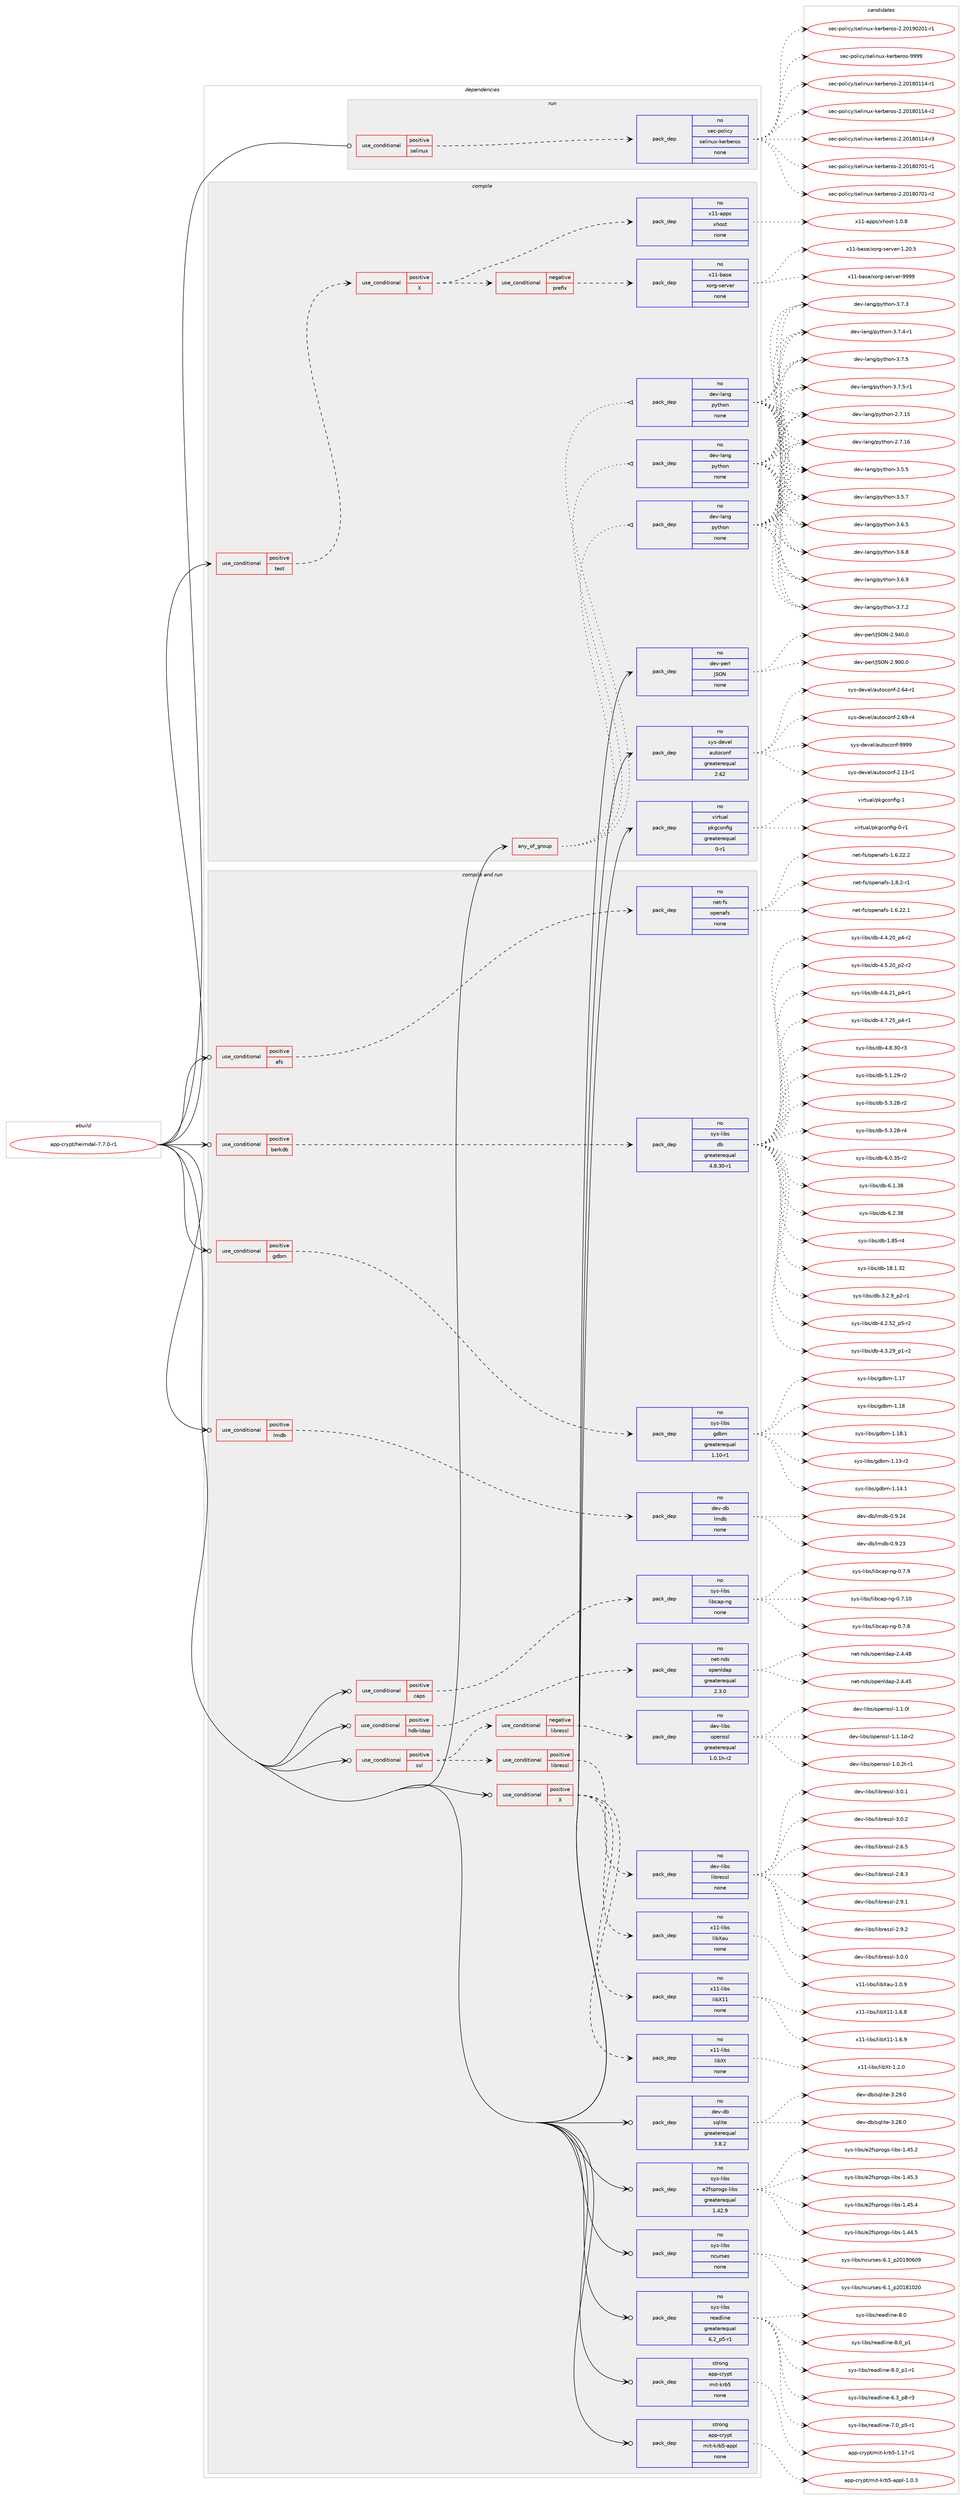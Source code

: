 digraph prolog {

# *************
# Graph options
# *************

newrank=true;
concentrate=true;
compound=true;
graph [rankdir=LR,fontname=Helvetica,fontsize=10,ranksep=1.5];#, ranksep=2.5, nodesep=0.2];
edge  [arrowhead=vee];
node  [fontname=Helvetica,fontsize=10];

# **********
# The ebuild
# **********

subgraph cluster_leftcol {
color=gray;
rank=same;
label=<<i>ebuild</i>>;
id [label="app-crypt/heimdal-7.7.0-r1", color=red, width=4, href="../app-crypt/heimdal-7.7.0-r1.svg"];
}

# ****************
# The dependencies
# ****************

subgraph cluster_midcol {
color=gray;
label=<<i>dependencies</i>>;
subgraph cluster_compile {
fillcolor="#eeeeee";
style=filled;
label=<<i>compile</i>>;
subgraph any8364 {
dependency477150 [label=<<TABLE BORDER="0" CELLBORDER="1" CELLSPACING="0" CELLPADDING="4"><TR><TD CELLPADDING="10">any_of_group</TD></TR></TABLE>>, shape=none, color=red];subgraph pack354661 {
dependency477151 [label=<<TABLE BORDER="0" CELLBORDER="1" CELLSPACING="0" CELLPADDING="4" WIDTH="220"><TR><TD ROWSPAN="6" CELLPADDING="30">pack_dep</TD></TR><TR><TD WIDTH="110">no</TD></TR><TR><TD>dev-lang</TD></TR><TR><TD>python</TD></TR><TR><TD>none</TD></TR><TR><TD></TD></TR></TABLE>>, shape=none, color=blue];
}
dependency477150:e -> dependency477151:w [weight=20,style="dotted",arrowhead="oinv"];
subgraph pack354662 {
dependency477152 [label=<<TABLE BORDER="0" CELLBORDER="1" CELLSPACING="0" CELLPADDING="4" WIDTH="220"><TR><TD ROWSPAN="6" CELLPADDING="30">pack_dep</TD></TR><TR><TD WIDTH="110">no</TD></TR><TR><TD>dev-lang</TD></TR><TR><TD>python</TD></TR><TR><TD>none</TD></TR><TR><TD></TD></TR></TABLE>>, shape=none, color=blue];
}
dependency477150:e -> dependency477152:w [weight=20,style="dotted",arrowhead="oinv"];
subgraph pack354663 {
dependency477153 [label=<<TABLE BORDER="0" CELLBORDER="1" CELLSPACING="0" CELLPADDING="4" WIDTH="220"><TR><TD ROWSPAN="6" CELLPADDING="30">pack_dep</TD></TR><TR><TD WIDTH="110">no</TD></TR><TR><TD>dev-lang</TD></TR><TR><TD>python</TD></TR><TR><TD>none</TD></TR><TR><TD></TD></TR></TABLE>>, shape=none, color=blue];
}
dependency477150:e -> dependency477153:w [weight=20,style="dotted",arrowhead="oinv"];
}
id:e -> dependency477150:w [weight=20,style="solid",arrowhead="vee"];
subgraph cond113824 {
dependency477154 [label=<<TABLE BORDER="0" CELLBORDER="1" CELLSPACING="0" CELLPADDING="4"><TR><TD ROWSPAN="3" CELLPADDING="10">use_conditional</TD></TR><TR><TD>positive</TD></TR><TR><TD>test</TD></TR></TABLE>>, shape=none, color=red];
subgraph cond113825 {
dependency477155 [label=<<TABLE BORDER="0" CELLBORDER="1" CELLSPACING="0" CELLPADDING="4"><TR><TD ROWSPAN="3" CELLPADDING="10">use_conditional</TD></TR><TR><TD>positive</TD></TR><TR><TD>X</TD></TR></TABLE>>, shape=none, color=red];
subgraph cond113826 {
dependency477156 [label=<<TABLE BORDER="0" CELLBORDER="1" CELLSPACING="0" CELLPADDING="4"><TR><TD ROWSPAN="3" CELLPADDING="10">use_conditional</TD></TR><TR><TD>negative</TD></TR><TR><TD>prefix</TD></TR></TABLE>>, shape=none, color=red];
subgraph pack354664 {
dependency477157 [label=<<TABLE BORDER="0" CELLBORDER="1" CELLSPACING="0" CELLPADDING="4" WIDTH="220"><TR><TD ROWSPAN="6" CELLPADDING="30">pack_dep</TD></TR><TR><TD WIDTH="110">no</TD></TR><TR><TD>x11-base</TD></TR><TR><TD>xorg-server</TD></TR><TR><TD>none</TD></TR><TR><TD></TD></TR></TABLE>>, shape=none, color=blue];
}
dependency477156:e -> dependency477157:w [weight=20,style="dashed",arrowhead="vee"];
}
dependency477155:e -> dependency477156:w [weight=20,style="dashed",arrowhead="vee"];
subgraph pack354665 {
dependency477158 [label=<<TABLE BORDER="0" CELLBORDER="1" CELLSPACING="0" CELLPADDING="4" WIDTH="220"><TR><TD ROWSPAN="6" CELLPADDING="30">pack_dep</TD></TR><TR><TD WIDTH="110">no</TD></TR><TR><TD>x11-apps</TD></TR><TR><TD>xhost</TD></TR><TR><TD>none</TD></TR><TR><TD></TD></TR></TABLE>>, shape=none, color=blue];
}
dependency477155:e -> dependency477158:w [weight=20,style="dashed",arrowhead="vee"];
}
dependency477154:e -> dependency477155:w [weight=20,style="dashed",arrowhead="vee"];
}
id:e -> dependency477154:w [weight=20,style="solid",arrowhead="vee"];
subgraph pack354666 {
dependency477159 [label=<<TABLE BORDER="0" CELLBORDER="1" CELLSPACING="0" CELLPADDING="4" WIDTH="220"><TR><TD ROWSPAN="6" CELLPADDING="30">pack_dep</TD></TR><TR><TD WIDTH="110">no</TD></TR><TR><TD>dev-perl</TD></TR><TR><TD>JSON</TD></TR><TR><TD>none</TD></TR><TR><TD></TD></TR></TABLE>>, shape=none, color=blue];
}
id:e -> dependency477159:w [weight=20,style="solid",arrowhead="vee"];
subgraph pack354667 {
dependency477160 [label=<<TABLE BORDER="0" CELLBORDER="1" CELLSPACING="0" CELLPADDING="4" WIDTH="220"><TR><TD ROWSPAN="6" CELLPADDING="30">pack_dep</TD></TR><TR><TD WIDTH="110">no</TD></TR><TR><TD>sys-devel</TD></TR><TR><TD>autoconf</TD></TR><TR><TD>greaterequal</TD></TR><TR><TD>2.62</TD></TR></TABLE>>, shape=none, color=blue];
}
id:e -> dependency477160:w [weight=20,style="solid",arrowhead="vee"];
subgraph pack354668 {
dependency477161 [label=<<TABLE BORDER="0" CELLBORDER="1" CELLSPACING="0" CELLPADDING="4" WIDTH="220"><TR><TD ROWSPAN="6" CELLPADDING="30">pack_dep</TD></TR><TR><TD WIDTH="110">no</TD></TR><TR><TD>virtual</TD></TR><TR><TD>pkgconfig</TD></TR><TR><TD>greaterequal</TD></TR><TR><TD>0-r1</TD></TR></TABLE>>, shape=none, color=blue];
}
id:e -> dependency477161:w [weight=20,style="solid",arrowhead="vee"];
}
subgraph cluster_compileandrun {
fillcolor="#eeeeee";
style=filled;
label=<<i>compile and run</i>>;
subgraph cond113827 {
dependency477162 [label=<<TABLE BORDER="0" CELLBORDER="1" CELLSPACING="0" CELLPADDING="4"><TR><TD ROWSPAN="3" CELLPADDING="10">use_conditional</TD></TR><TR><TD>positive</TD></TR><TR><TD>X</TD></TR></TABLE>>, shape=none, color=red];
subgraph pack354669 {
dependency477163 [label=<<TABLE BORDER="0" CELLBORDER="1" CELLSPACING="0" CELLPADDING="4" WIDTH="220"><TR><TD ROWSPAN="6" CELLPADDING="30">pack_dep</TD></TR><TR><TD WIDTH="110">no</TD></TR><TR><TD>x11-libs</TD></TR><TR><TD>libX11</TD></TR><TR><TD>none</TD></TR><TR><TD></TD></TR></TABLE>>, shape=none, color=blue];
}
dependency477162:e -> dependency477163:w [weight=20,style="dashed",arrowhead="vee"];
subgraph pack354670 {
dependency477164 [label=<<TABLE BORDER="0" CELLBORDER="1" CELLSPACING="0" CELLPADDING="4" WIDTH="220"><TR><TD ROWSPAN="6" CELLPADDING="30">pack_dep</TD></TR><TR><TD WIDTH="110">no</TD></TR><TR><TD>x11-libs</TD></TR><TR><TD>libXau</TD></TR><TR><TD>none</TD></TR><TR><TD></TD></TR></TABLE>>, shape=none, color=blue];
}
dependency477162:e -> dependency477164:w [weight=20,style="dashed",arrowhead="vee"];
subgraph pack354671 {
dependency477165 [label=<<TABLE BORDER="0" CELLBORDER="1" CELLSPACING="0" CELLPADDING="4" WIDTH="220"><TR><TD ROWSPAN="6" CELLPADDING="30">pack_dep</TD></TR><TR><TD WIDTH="110">no</TD></TR><TR><TD>x11-libs</TD></TR><TR><TD>libXt</TD></TR><TR><TD>none</TD></TR><TR><TD></TD></TR></TABLE>>, shape=none, color=blue];
}
dependency477162:e -> dependency477165:w [weight=20,style="dashed",arrowhead="vee"];
}
id:e -> dependency477162:w [weight=20,style="solid",arrowhead="odotvee"];
subgraph cond113828 {
dependency477166 [label=<<TABLE BORDER="0" CELLBORDER="1" CELLSPACING="0" CELLPADDING="4"><TR><TD ROWSPAN="3" CELLPADDING="10">use_conditional</TD></TR><TR><TD>positive</TD></TR><TR><TD>afs</TD></TR></TABLE>>, shape=none, color=red];
subgraph pack354672 {
dependency477167 [label=<<TABLE BORDER="0" CELLBORDER="1" CELLSPACING="0" CELLPADDING="4" WIDTH="220"><TR><TD ROWSPAN="6" CELLPADDING="30">pack_dep</TD></TR><TR><TD WIDTH="110">no</TD></TR><TR><TD>net-fs</TD></TR><TR><TD>openafs</TD></TR><TR><TD>none</TD></TR><TR><TD></TD></TR></TABLE>>, shape=none, color=blue];
}
dependency477166:e -> dependency477167:w [weight=20,style="dashed",arrowhead="vee"];
}
id:e -> dependency477166:w [weight=20,style="solid",arrowhead="odotvee"];
subgraph cond113829 {
dependency477168 [label=<<TABLE BORDER="0" CELLBORDER="1" CELLSPACING="0" CELLPADDING="4"><TR><TD ROWSPAN="3" CELLPADDING="10">use_conditional</TD></TR><TR><TD>positive</TD></TR><TR><TD>berkdb</TD></TR></TABLE>>, shape=none, color=red];
subgraph pack354673 {
dependency477169 [label=<<TABLE BORDER="0" CELLBORDER="1" CELLSPACING="0" CELLPADDING="4" WIDTH="220"><TR><TD ROWSPAN="6" CELLPADDING="30">pack_dep</TD></TR><TR><TD WIDTH="110">no</TD></TR><TR><TD>sys-libs</TD></TR><TR><TD>db</TD></TR><TR><TD>greaterequal</TD></TR><TR><TD>4.8.30-r1</TD></TR></TABLE>>, shape=none, color=blue];
}
dependency477168:e -> dependency477169:w [weight=20,style="dashed",arrowhead="vee"];
}
id:e -> dependency477168:w [weight=20,style="solid",arrowhead="odotvee"];
subgraph cond113830 {
dependency477170 [label=<<TABLE BORDER="0" CELLBORDER="1" CELLSPACING="0" CELLPADDING="4"><TR><TD ROWSPAN="3" CELLPADDING="10">use_conditional</TD></TR><TR><TD>positive</TD></TR><TR><TD>caps</TD></TR></TABLE>>, shape=none, color=red];
subgraph pack354674 {
dependency477171 [label=<<TABLE BORDER="0" CELLBORDER="1" CELLSPACING="0" CELLPADDING="4" WIDTH="220"><TR><TD ROWSPAN="6" CELLPADDING="30">pack_dep</TD></TR><TR><TD WIDTH="110">no</TD></TR><TR><TD>sys-libs</TD></TR><TR><TD>libcap-ng</TD></TR><TR><TD>none</TD></TR><TR><TD></TD></TR></TABLE>>, shape=none, color=blue];
}
dependency477170:e -> dependency477171:w [weight=20,style="dashed",arrowhead="vee"];
}
id:e -> dependency477170:w [weight=20,style="solid",arrowhead="odotvee"];
subgraph cond113831 {
dependency477172 [label=<<TABLE BORDER="0" CELLBORDER="1" CELLSPACING="0" CELLPADDING="4"><TR><TD ROWSPAN="3" CELLPADDING="10">use_conditional</TD></TR><TR><TD>positive</TD></TR><TR><TD>gdbm</TD></TR></TABLE>>, shape=none, color=red];
subgraph pack354675 {
dependency477173 [label=<<TABLE BORDER="0" CELLBORDER="1" CELLSPACING="0" CELLPADDING="4" WIDTH="220"><TR><TD ROWSPAN="6" CELLPADDING="30">pack_dep</TD></TR><TR><TD WIDTH="110">no</TD></TR><TR><TD>sys-libs</TD></TR><TR><TD>gdbm</TD></TR><TR><TD>greaterequal</TD></TR><TR><TD>1.10-r1</TD></TR></TABLE>>, shape=none, color=blue];
}
dependency477172:e -> dependency477173:w [weight=20,style="dashed",arrowhead="vee"];
}
id:e -> dependency477172:w [weight=20,style="solid",arrowhead="odotvee"];
subgraph cond113832 {
dependency477174 [label=<<TABLE BORDER="0" CELLBORDER="1" CELLSPACING="0" CELLPADDING="4"><TR><TD ROWSPAN="3" CELLPADDING="10">use_conditional</TD></TR><TR><TD>positive</TD></TR><TR><TD>hdb-ldap</TD></TR></TABLE>>, shape=none, color=red];
subgraph pack354676 {
dependency477175 [label=<<TABLE BORDER="0" CELLBORDER="1" CELLSPACING="0" CELLPADDING="4" WIDTH="220"><TR><TD ROWSPAN="6" CELLPADDING="30">pack_dep</TD></TR><TR><TD WIDTH="110">no</TD></TR><TR><TD>net-nds</TD></TR><TR><TD>openldap</TD></TR><TR><TD>greaterequal</TD></TR><TR><TD>2.3.0</TD></TR></TABLE>>, shape=none, color=blue];
}
dependency477174:e -> dependency477175:w [weight=20,style="dashed",arrowhead="vee"];
}
id:e -> dependency477174:w [weight=20,style="solid",arrowhead="odotvee"];
subgraph cond113833 {
dependency477176 [label=<<TABLE BORDER="0" CELLBORDER="1" CELLSPACING="0" CELLPADDING="4"><TR><TD ROWSPAN="3" CELLPADDING="10">use_conditional</TD></TR><TR><TD>positive</TD></TR><TR><TD>lmdb</TD></TR></TABLE>>, shape=none, color=red];
subgraph pack354677 {
dependency477177 [label=<<TABLE BORDER="0" CELLBORDER="1" CELLSPACING="0" CELLPADDING="4" WIDTH="220"><TR><TD ROWSPAN="6" CELLPADDING="30">pack_dep</TD></TR><TR><TD WIDTH="110">no</TD></TR><TR><TD>dev-db</TD></TR><TR><TD>lmdb</TD></TR><TR><TD>none</TD></TR><TR><TD></TD></TR></TABLE>>, shape=none, color=blue];
}
dependency477176:e -> dependency477177:w [weight=20,style="dashed",arrowhead="vee"];
}
id:e -> dependency477176:w [weight=20,style="solid",arrowhead="odotvee"];
subgraph cond113834 {
dependency477178 [label=<<TABLE BORDER="0" CELLBORDER="1" CELLSPACING="0" CELLPADDING="4"><TR><TD ROWSPAN="3" CELLPADDING="10">use_conditional</TD></TR><TR><TD>positive</TD></TR><TR><TD>ssl</TD></TR></TABLE>>, shape=none, color=red];
subgraph cond113835 {
dependency477179 [label=<<TABLE BORDER="0" CELLBORDER="1" CELLSPACING="0" CELLPADDING="4"><TR><TD ROWSPAN="3" CELLPADDING="10">use_conditional</TD></TR><TR><TD>negative</TD></TR><TR><TD>libressl</TD></TR></TABLE>>, shape=none, color=red];
subgraph pack354678 {
dependency477180 [label=<<TABLE BORDER="0" CELLBORDER="1" CELLSPACING="0" CELLPADDING="4" WIDTH="220"><TR><TD ROWSPAN="6" CELLPADDING="30">pack_dep</TD></TR><TR><TD WIDTH="110">no</TD></TR><TR><TD>dev-libs</TD></TR><TR><TD>openssl</TD></TR><TR><TD>greaterequal</TD></TR><TR><TD>1.0.1h-r2</TD></TR></TABLE>>, shape=none, color=blue];
}
dependency477179:e -> dependency477180:w [weight=20,style="dashed",arrowhead="vee"];
}
dependency477178:e -> dependency477179:w [weight=20,style="dashed",arrowhead="vee"];
subgraph cond113836 {
dependency477181 [label=<<TABLE BORDER="0" CELLBORDER="1" CELLSPACING="0" CELLPADDING="4"><TR><TD ROWSPAN="3" CELLPADDING="10">use_conditional</TD></TR><TR><TD>positive</TD></TR><TR><TD>libressl</TD></TR></TABLE>>, shape=none, color=red];
subgraph pack354679 {
dependency477182 [label=<<TABLE BORDER="0" CELLBORDER="1" CELLSPACING="0" CELLPADDING="4" WIDTH="220"><TR><TD ROWSPAN="6" CELLPADDING="30">pack_dep</TD></TR><TR><TD WIDTH="110">no</TD></TR><TR><TD>dev-libs</TD></TR><TR><TD>libressl</TD></TR><TR><TD>none</TD></TR><TR><TD></TD></TR></TABLE>>, shape=none, color=blue];
}
dependency477181:e -> dependency477182:w [weight=20,style="dashed",arrowhead="vee"];
}
dependency477178:e -> dependency477181:w [weight=20,style="dashed",arrowhead="vee"];
}
id:e -> dependency477178:w [weight=20,style="solid",arrowhead="odotvee"];
subgraph pack354680 {
dependency477183 [label=<<TABLE BORDER="0" CELLBORDER="1" CELLSPACING="0" CELLPADDING="4" WIDTH="220"><TR><TD ROWSPAN="6" CELLPADDING="30">pack_dep</TD></TR><TR><TD WIDTH="110">no</TD></TR><TR><TD>dev-db</TD></TR><TR><TD>sqlite</TD></TR><TR><TD>greaterequal</TD></TR><TR><TD>3.8.2</TD></TR></TABLE>>, shape=none, color=blue];
}
id:e -> dependency477183:w [weight=20,style="solid",arrowhead="odotvee"];
subgraph pack354681 {
dependency477184 [label=<<TABLE BORDER="0" CELLBORDER="1" CELLSPACING="0" CELLPADDING="4" WIDTH="220"><TR><TD ROWSPAN="6" CELLPADDING="30">pack_dep</TD></TR><TR><TD WIDTH="110">no</TD></TR><TR><TD>sys-libs</TD></TR><TR><TD>e2fsprogs-libs</TD></TR><TR><TD>greaterequal</TD></TR><TR><TD>1.42.9</TD></TR></TABLE>>, shape=none, color=blue];
}
id:e -> dependency477184:w [weight=20,style="solid",arrowhead="odotvee"];
subgraph pack354682 {
dependency477185 [label=<<TABLE BORDER="0" CELLBORDER="1" CELLSPACING="0" CELLPADDING="4" WIDTH="220"><TR><TD ROWSPAN="6" CELLPADDING="30">pack_dep</TD></TR><TR><TD WIDTH="110">no</TD></TR><TR><TD>sys-libs</TD></TR><TR><TD>ncurses</TD></TR><TR><TD>none</TD></TR><TR><TD></TD></TR></TABLE>>, shape=none, color=blue];
}
id:e -> dependency477185:w [weight=20,style="solid",arrowhead="odotvee"];
subgraph pack354683 {
dependency477186 [label=<<TABLE BORDER="0" CELLBORDER="1" CELLSPACING="0" CELLPADDING="4" WIDTH="220"><TR><TD ROWSPAN="6" CELLPADDING="30">pack_dep</TD></TR><TR><TD WIDTH="110">no</TD></TR><TR><TD>sys-libs</TD></TR><TR><TD>readline</TD></TR><TR><TD>greaterequal</TD></TR><TR><TD>6.2_p5-r1</TD></TR></TABLE>>, shape=none, color=blue];
}
id:e -> dependency477186:w [weight=20,style="solid",arrowhead="odotvee"];
subgraph pack354684 {
dependency477187 [label=<<TABLE BORDER="0" CELLBORDER="1" CELLSPACING="0" CELLPADDING="4" WIDTH="220"><TR><TD ROWSPAN="6" CELLPADDING="30">pack_dep</TD></TR><TR><TD WIDTH="110">strong</TD></TR><TR><TD>app-crypt</TD></TR><TR><TD>mit-krb5</TD></TR><TR><TD>none</TD></TR><TR><TD></TD></TR></TABLE>>, shape=none, color=blue];
}
id:e -> dependency477187:w [weight=20,style="solid",arrowhead="odotvee"];
subgraph pack354685 {
dependency477188 [label=<<TABLE BORDER="0" CELLBORDER="1" CELLSPACING="0" CELLPADDING="4" WIDTH="220"><TR><TD ROWSPAN="6" CELLPADDING="30">pack_dep</TD></TR><TR><TD WIDTH="110">strong</TD></TR><TR><TD>app-crypt</TD></TR><TR><TD>mit-krb5-appl</TD></TR><TR><TD>none</TD></TR><TR><TD></TD></TR></TABLE>>, shape=none, color=blue];
}
id:e -> dependency477188:w [weight=20,style="solid",arrowhead="odotvee"];
}
subgraph cluster_run {
fillcolor="#eeeeee";
style=filled;
label=<<i>run</i>>;
subgraph cond113837 {
dependency477189 [label=<<TABLE BORDER="0" CELLBORDER="1" CELLSPACING="0" CELLPADDING="4"><TR><TD ROWSPAN="3" CELLPADDING="10">use_conditional</TD></TR><TR><TD>positive</TD></TR><TR><TD>selinux</TD></TR></TABLE>>, shape=none, color=red];
subgraph pack354686 {
dependency477190 [label=<<TABLE BORDER="0" CELLBORDER="1" CELLSPACING="0" CELLPADDING="4" WIDTH="220"><TR><TD ROWSPAN="6" CELLPADDING="30">pack_dep</TD></TR><TR><TD WIDTH="110">no</TD></TR><TR><TD>sec-policy</TD></TR><TR><TD>selinux-kerberos</TD></TR><TR><TD>none</TD></TR><TR><TD></TD></TR></TABLE>>, shape=none, color=blue];
}
dependency477189:e -> dependency477190:w [weight=20,style="dashed",arrowhead="vee"];
}
id:e -> dependency477189:w [weight=20,style="solid",arrowhead="odot"];
}
}

# **************
# The candidates
# **************

subgraph cluster_choices {
rank=same;
color=gray;
label=<<i>candidates</i>>;

subgraph choice354661 {
color=black;
nodesep=1;
choice10010111845108971101034711212111610411111045504655464953 [label="dev-lang/python-2.7.15", color=red, width=4,href="../dev-lang/python-2.7.15.svg"];
choice10010111845108971101034711212111610411111045504655464954 [label="dev-lang/python-2.7.16", color=red, width=4,href="../dev-lang/python-2.7.16.svg"];
choice100101118451089711010347112121116104111110455146534653 [label="dev-lang/python-3.5.5", color=red, width=4,href="../dev-lang/python-3.5.5.svg"];
choice100101118451089711010347112121116104111110455146534655 [label="dev-lang/python-3.5.7", color=red, width=4,href="../dev-lang/python-3.5.7.svg"];
choice100101118451089711010347112121116104111110455146544653 [label="dev-lang/python-3.6.5", color=red, width=4,href="../dev-lang/python-3.6.5.svg"];
choice100101118451089711010347112121116104111110455146544656 [label="dev-lang/python-3.6.8", color=red, width=4,href="../dev-lang/python-3.6.8.svg"];
choice100101118451089711010347112121116104111110455146544657 [label="dev-lang/python-3.6.9", color=red, width=4,href="../dev-lang/python-3.6.9.svg"];
choice100101118451089711010347112121116104111110455146554650 [label="dev-lang/python-3.7.2", color=red, width=4,href="../dev-lang/python-3.7.2.svg"];
choice100101118451089711010347112121116104111110455146554651 [label="dev-lang/python-3.7.3", color=red, width=4,href="../dev-lang/python-3.7.3.svg"];
choice1001011184510897110103471121211161041111104551465546524511449 [label="dev-lang/python-3.7.4-r1", color=red, width=4,href="../dev-lang/python-3.7.4-r1.svg"];
choice100101118451089711010347112121116104111110455146554653 [label="dev-lang/python-3.7.5", color=red, width=4,href="../dev-lang/python-3.7.5.svg"];
choice1001011184510897110103471121211161041111104551465546534511449 [label="dev-lang/python-3.7.5-r1", color=red, width=4,href="../dev-lang/python-3.7.5-r1.svg"];
dependency477151:e -> choice10010111845108971101034711212111610411111045504655464953:w [style=dotted,weight="100"];
dependency477151:e -> choice10010111845108971101034711212111610411111045504655464954:w [style=dotted,weight="100"];
dependency477151:e -> choice100101118451089711010347112121116104111110455146534653:w [style=dotted,weight="100"];
dependency477151:e -> choice100101118451089711010347112121116104111110455146534655:w [style=dotted,weight="100"];
dependency477151:e -> choice100101118451089711010347112121116104111110455146544653:w [style=dotted,weight="100"];
dependency477151:e -> choice100101118451089711010347112121116104111110455146544656:w [style=dotted,weight="100"];
dependency477151:e -> choice100101118451089711010347112121116104111110455146544657:w [style=dotted,weight="100"];
dependency477151:e -> choice100101118451089711010347112121116104111110455146554650:w [style=dotted,weight="100"];
dependency477151:e -> choice100101118451089711010347112121116104111110455146554651:w [style=dotted,weight="100"];
dependency477151:e -> choice1001011184510897110103471121211161041111104551465546524511449:w [style=dotted,weight="100"];
dependency477151:e -> choice100101118451089711010347112121116104111110455146554653:w [style=dotted,weight="100"];
dependency477151:e -> choice1001011184510897110103471121211161041111104551465546534511449:w [style=dotted,weight="100"];
}
subgraph choice354662 {
color=black;
nodesep=1;
choice10010111845108971101034711212111610411111045504655464953 [label="dev-lang/python-2.7.15", color=red, width=4,href="../dev-lang/python-2.7.15.svg"];
choice10010111845108971101034711212111610411111045504655464954 [label="dev-lang/python-2.7.16", color=red, width=4,href="../dev-lang/python-2.7.16.svg"];
choice100101118451089711010347112121116104111110455146534653 [label="dev-lang/python-3.5.5", color=red, width=4,href="../dev-lang/python-3.5.5.svg"];
choice100101118451089711010347112121116104111110455146534655 [label="dev-lang/python-3.5.7", color=red, width=4,href="../dev-lang/python-3.5.7.svg"];
choice100101118451089711010347112121116104111110455146544653 [label="dev-lang/python-3.6.5", color=red, width=4,href="../dev-lang/python-3.6.5.svg"];
choice100101118451089711010347112121116104111110455146544656 [label="dev-lang/python-3.6.8", color=red, width=4,href="../dev-lang/python-3.6.8.svg"];
choice100101118451089711010347112121116104111110455146544657 [label="dev-lang/python-3.6.9", color=red, width=4,href="../dev-lang/python-3.6.9.svg"];
choice100101118451089711010347112121116104111110455146554650 [label="dev-lang/python-3.7.2", color=red, width=4,href="../dev-lang/python-3.7.2.svg"];
choice100101118451089711010347112121116104111110455146554651 [label="dev-lang/python-3.7.3", color=red, width=4,href="../dev-lang/python-3.7.3.svg"];
choice1001011184510897110103471121211161041111104551465546524511449 [label="dev-lang/python-3.7.4-r1", color=red, width=4,href="../dev-lang/python-3.7.4-r1.svg"];
choice100101118451089711010347112121116104111110455146554653 [label="dev-lang/python-3.7.5", color=red, width=4,href="../dev-lang/python-3.7.5.svg"];
choice1001011184510897110103471121211161041111104551465546534511449 [label="dev-lang/python-3.7.5-r1", color=red, width=4,href="../dev-lang/python-3.7.5-r1.svg"];
dependency477152:e -> choice10010111845108971101034711212111610411111045504655464953:w [style=dotted,weight="100"];
dependency477152:e -> choice10010111845108971101034711212111610411111045504655464954:w [style=dotted,weight="100"];
dependency477152:e -> choice100101118451089711010347112121116104111110455146534653:w [style=dotted,weight="100"];
dependency477152:e -> choice100101118451089711010347112121116104111110455146534655:w [style=dotted,weight="100"];
dependency477152:e -> choice100101118451089711010347112121116104111110455146544653:w [style=dotted,weight="100"];
dependency477152:e -> choice100101118451089711010347112121116104111110455146544656:w [style=dotted,weight="100"];
dependency477152:e -> choice100101118451089711010347112121116104111110455146544657:w [style=dotted,weight="100"];
dependency477152:e -> choice100101118451089711010347112121116104111110455146554650:w [style=dotted,weight="100"];
dependency477152:e -> choice100101118451089711010347112121116104111110455146554651:w [style=dotted,weight="100"];
dependency477152:e -> choice1001011184510897110103471121211161041111104551465546524511449:w [style=dotted,weight="100"];
dependency477152:e -> choice100101118451089711010347112121116104111110455146554653:w [style=dotted,weight="100"];
dependency477152:e -> choice1001011184510897110103471121211161041111104551465546534511449:w [style=dotted,weight="100"];
}
subgraph choice354663 {
color=black;
nodesep=1;
choice10010111845108971101034711212111610411111045504655464953 [label="dev-lang/python-2.7.15", color=red, width=4,href="../dev-lang/python-2.7.15.svg"];
choice10010111845108971101034711212111610411111045504655464954 [label="dev-lang/python-2.7.16", color=red, width=4,href="../dev-lang/python-2.7.16.svg"];
choice100101118451089711010347112121116104111110455146534653 [label="dev-lang/python-3.5.5", color=red, width=4,href="../dev-lang/python-3.5.5.svg"];
choice100101118451089711010347112121116104111110455146534655 [label="dev-lang/python-3.5.7", color=red, width=4,href="../dev-lang/python-3.5.7.svg"];
choice100101118451089711010347112121116104111110455146544653 [label="dev-lang/python-3.6.5", color=red, width=4,href="../dev-lang/python-3.6.5.svg"];
choice100101118451089711010347112121116104111110455146544656 [label="dev-lang/python-3.6.8", color=red, width=4,href="../dev-lang/python-3.6.8.svg"];
choice100101118451089711010347112121116104111110455146544657 [label="dev-lang/python-3.6.9", color=red, width=4,href="../dev-lang/python-3.6.9.svg"];
choice100101118451089711010347112121116104111110455146554650 [label="dev-lang/python-3.7.2", color=red, width=4,href="../dev-lang/python-3.7.2.svg"];
choice100101118451089711010347112121116104111110455146554651 [label="dev-lang/python-3.7.3", color=red, width=4,href="../dev-lang/python-3.7.3.svg"];
choice1001011184510897110103471121211161041111104551465546524511449 [label="dev-lang/python-3.7.4-r1", color=red, width=4,href="../dev-lang/python-3.7.4-r1.svg"];
choice100101118451089711010347112121116104111110455146554653 [label="dev-lang/python-3.7.5", color=red, width=4,href="../dev-lang/python-3.7.5.svg"];
choice1001011184510897110103471121211161041111104551465546534511449 [label="dev-lang/python-3.7.5-r1", color=red, width=4,href="../dev-lang/python-3.7.5-r1.svg"];
dependency477153:e -> choice10010111845108971101034711212111610411111045504655464953:w [style=dotted,weight="100"];
dependency477153:e -> choice10010111845108971101034711212111610411111045504655464954:w [style=dotted,weight="100"];
dependency477153:e -> choice100101118451089711010347112121116104111110455146534653:w [style=dotted,weight="100"];
dependency477153:e -> choice100101118451089711010347112121116104111110455146534655:w [style=dotted,weight="100"];
dependency477153:e -> choice100101118451089711010347112121116104111110455146544653:w [style=dotted,weight="100"];
dependency477153:e -> choice100101118451089711010347112121116104111110455146544656:w [style=dotted,weight="100"];
dependency477153:e -> choice100101118451089711010347112121116104111110455146544657:w [style=dotted,weight="100"];
dependency477153:e -> choice100101118451089711010347112121116104111110455146554650:w [style=dotted,weight="100"];
dependency477153:e -> choice100101118451089711010347112121116104111110455146554651:w [style=dotted,weight="100"];
dependency477153:e -> choice1001011184510897110103471121211161041111104551465546524511449:w [style=dotted,weight="100"];
dependency477153:e -> choice100101118451089711010347112121116104111110455146554653:w [style=dotted,weight="100"];
dependency477153:e -> choice1001011184510897110103471121211161041111104551465546534511449:w [style=dotted,weight="100"];
}
subgraph choice354664 {
color=black;
nodesep=1;
choice1204949459897115101471201111141034511510111411810111445494650484653 [label="x11-base/xorg-server-1.20.5", color=red, width=4,href="../x11-base/xorg-server-1.20.5.svg"];
choice120494945989711510147120111114103451151011141181011144557575757 [label="x11-base/xorg-server-9999", color=red, width=4,href="../x11-base/xorg-server-9999.svg"];
dependency477157:e -> choice1204949459897115101471201111141034511510111411810111445494650484653:w [style=dotted,weight="100"];
dependency477157:e -> choice120494945989711510147120111114103451151011141181011144557575757:w [style=dotted,weight="100"];
}
subgraph choice354665 {
color=black;
nodesep=1;
choice1204949459711211211547120104111115116454946484656 [label="x11-apps/xhost-1.0.8", color=red, width=4,href="../x11-apps/xhost-1.0.8.svg"];
dependency477158:e -> choice1204949459711211211547120104111115116454946484656:w [style=dotted,weight="100"];
}
subgraph choice354666 {
color=black;
nodesep=1;
choice1001011184511210111410847748379784550465748484648 [label="dev-perl/JSON-2.900.0", color=red, width=4,href="../dev-perl/JSON-2.900.0.svg"];
choice1001011184511210111410847748379784550465752484648 [label="dev-perl/JSON-2.940.0", color=red, width=4,href="../dev-perl/JSON-2.940.0.svg"];
dependency477159:e -> choice1001011184511210111410847748379784550465748484648:w [style=dotted,weight="100"];
dependency477159:e -> choice1001011184511210111410847748379784550465752484648:w [style=dotted,weight="100"];
}
subgraph choice354667 {
color=black;
nodesep=1;
choice1151211154510010111810110847971171161119911111010245504649514511449 [label="sys-devel/autoconf-2.13-r1", color=red, width=4,href="../sys-devel/autoconf-2.13-r1.svg"];
choice1151211154510010111810110847971171161119911111010245504654524511449 [label="sys-devel/autoconf-2.64-r1", color=red, width=4,href="../sys-devel/autoconf-2.64-r1.svg"];
choice1151211154510010111810110847971171161119911111010245504654574511452 [label="sys-devel/autoconf-2.69-r4", color=red, width=4,href="../sys-devel/autoconf-2.69-r4.svg"];
choice115121115451001011181011084797117116111991111101024557575757 [label="sys-devel/autoconf-9999", color=red, width=4,href="../sys-devel/autoconf-9999.svg"];
dependency477160:e -> choice1151211154510010111810110847971171161119911111010245504649514511449:w [style=dotted,weight="100"];
dependency477160:e -> choice1151211154510010111810110847971171161119911111010245504654524511449:w [style=dotted,weight="100"];
dependency477160:e -> choice1151211154510010111810110847971171161119911111010245504654574511452:w [style=dotted,weight="100"];
dependency477160:e -> choice115121115451001011181011084797117116111991111101024557575757:w [style=dotted,weight="100"];
}
subgraph choice354668 {
color=black;
nodesep=1;
choice11810511411611797108471121071039911111010210510345484511449 [label="virtual/pkgconfig-0-r1", color=red, width=4,href="../virtual/pkgconfig-0-r1.svg"];
choice1181051141161179710847112107103991111101021051034549 [label="virtual/pkgconfig-1", color=red, width=4,href="../virtual/pkgconfig-1.svg"];
dependency477161:e -> choice11810511411611797108471121071039911111010210510345484511449:w [style=dotted,weight="100"];
dependency477161:e -> choice1181051141161179710847112107103991111101021051034549:w [style=dotted,weight="100"];
}
subgraph choice354669 {
color=black;
nodesep=1;
choice120494945108105981154710810598884949454946544656 [label="x11-libs/libX11-1.6.8", color=red, width=4,href="../x11-libs/libX11-1.6.8.svg"];
choice120494945108105981154710810598884949454946544657 [label="x11-libs/libX11-1.6.9", color=red, width=4,href="../x11-libs/libX11-1.6.9.svg"];
dependency477163:e -> choice120494945108105981154710810598884949454946544656:w [style=dotted,weight="100"];
dependency477163:e -> choice120494945108105981154710810598884949454946544657:w [style=dotted,weight="100"];
}
subgraph choice354670 {
color=black;
nodesep=1;
choice1204949451081059811547108105988897117454946484657 [label="x11-libs/libXau-1.0.9", color=red, width=4,href="../x11-libs/libXau-1.0.9.svg"];
dependency477164:e -> choice1204949451081059811547108105988897117454946484657:w [style=dotted,weight="100"];
}
subgraph choice354671 {
color=black;
nodesep=1;
choice12049494510810598115471081059888116454946504648 [label="x11-libs/libXt-1.2.0", color=red, width=4,href="../x11-libs/libXt-1.2.0.svg"];
dependency477165:e -> choice12049494510810598115471081059888116454946504648:w [style=dotted,weight="100"];
}
subgraph choice354672 {
color=black;
nodesep=1;
choice110101116451021154711111210111097102115454946544650504649 [label="net-fs/openafs-1.6.22.1", color=red, width=4,href="../net-fs/openafs-1.6.22.1.svg"];
choice110101116451021154711111210111097102115454946544650504650 [label="net-fs/openafs-1.6.22.2", color=red, width=4,href="../net-fs/openafs-1.6.22.2.svg"];
choice1101011164510211547111112101110971021154549465646504511449 [label="net-fs/openafs-1.8.2-r1", color=red, width=4,href="../net-fs/openafs-1.8.2-r1.svg"];
dependency477167:e -> choice110101116451021154711111210111097102115454946544650504649:w [style=dotted,weight="100"];
dependency477167:e -> choice110101116451021154711111210111097102115454946544650504650:w [style=dotted,weight="100"];
dependency477167:e -> choice1101011164510211547111112101110971021154549465646504511449:w [style=dotted,weight="100"];
}
subgraph choice354673 {
color=black;
nodesep=1;
choice1151211154510810598115471009845494656534511452 [label="sys-libs/db-1.85-r4", color=red, width=4,href="../sys-libs/db-1.85-r4.svg"];
choice115121115451081059811547100984549564649465150 [label="sys-libs/db-18.1.32", color=red, width=4,href="../sys-libs/db-18.1.32.svg"];
choice1151211154510810598115471009845514650465795112504511449 [label="sys-libs/db-3.2.9_p2-r1", color=red, width=4,href="../sys-libs/db-3.2.9_p2-r1.svg"];
choice115121115451081059811547100984552465046535095112534511450 [label="sys-libs/db-4.2.52_p5-r2", color=red, width=4,href="../sys-libs/db-4.2.52_p5-r2.svg"];
choice115121115451081059811547100984552465146505795112494511450 [label="sys-libs/db-4.3.29_p1-r2", color=red, width=4,href="../sys-libs/db-4.3.29_p1-r2.svg"];
choice115121115451081059811547100984552465246504895112524511450 [label="sys-libs/db-4.4.20_p4-r2", color=red, width=4,href="../sys-libs/db-4.4.20_p4-r2.svg"];
choice115121115451081059811547100984552465346504895112504511450 [label="sys-libs/db-4.5.20_p2-r2", color=red, width=4,href="../sys-libs/db-4.5.20_p2-r2.svg"];
choice115121115451081059811547100984552465446504995112524511449 [label="sys-libs/db-4.6.21_p4-r1", color=red, width=4,href="../sys-libs/db-4.6.21_p4-r1.svg"];
choice115121115451081059811547100984552465546505395112524511449 [label="sys-libs/db-4.7.25_p4-r1", color=red, width=4,href="../sys-libs/db-4.7.25_p4-r1.svg"];
choice11512111545108105981154710098455246564651484511451 [label="sys-libs/db-4.8.30-r3", color=red, width=4,href="../sys-libs/db-4.8.30-r3.svg"];
choice11512111545108105981154710098455346494650574511450 [label="sys-libs/db-5.1.29-r2", color=red, width=4,href="../sys-libs/db-5.1.29-r2.svg"];
choice11512111545108105981154710098455346514650564511450 [label="sys-libs/db-5.3.28-r2", color=red, width=4,href="../sys-libs/db-5.3.28-r2.svg"];
choice11512111545108105981154710098455346514650564511452 [label="sys-libs/db-5.3.28-r4", color=red, width=4,href="../sys-libs/db-5.3.28-r4.svg"];
choice11512111545108105981154710098455446484651534511450 [label="sys-libs/db-6.0.35-r2", color=red, width=4,href="../sys-libs/db-6.0.35-r2.svg"];
choice1151211154510810598115471009845544649465156 [label="sys-libs/db-6.1.38", color=red, width=4,href="../sys-libs/db-6.1.38.svg"];
choice1151211154510810598115471009845544650465156 [label="sys-libs/db-6.2.38", color=red, width=4,href="../sys-libs/db-6.2.38.svg"];
dependency477169:e -> choice1151211154510810598115471009845494656534511452:w [style=dotted,weight="100"];
dependency477169:e -> choice115121115451081059811547100984549564649465150:w [style=dotted,weight="100"];
dependency477169:e -> choice1151211154510810598115471009845514650465795112504511449:w [style=dotted,weight="100"];
dependency477169:e -> choice115121115451081059811547100984552465046535095112534511450:w [style=dotted,weight="100"];
dependency477169:e -> choice115121115451081059811547100984552465146505795112494511450:w [style=dotted,weight="100"];
dependency477169:e -> choice115121115451081059811547100984552465246504895112524511450:w [style=dotted,weight="100"];
dependency477169:e -> choice115121115451081059811547100984552465346504895112504511450:w [style=dotted,weight="100"];
dependency477169:e -> choice115121115451081059811547100984552465446504995112524511449:w [style=dotted,weight="100"];
dependency477169:e -> choice115121115451081059811547100984552465546505395112524511449:w [style=dotted,weight="100"];
dependency477169:e -> choice11512111545108105981154710098455246564651484511451:w [style=dotted,weight="100"];
dependency477169:e -> choice11512111545108105981154710098455346494650574511450:w [style=dotted,weight="100"];
dependency477169:e -> choice11512111545108105981154710098455346514650564511450:w [style=dotted,weight="100"];
dependency477169:e -> choice11512111545108105981154710098455346514650564511452:w [style=dotted,weight="100"];
dependency477169:e -> choice11512111545108105981154710098455446484651534511450:w [style=dotted,weight="100"];
dependency477169:e -> choice1151211154510810598115471009845544649465156:w [style=dotted,weight="100"];
dependency477169:e -> choice1151211154510810598115471009845544650465156:w [style=dotted,weight="100"];
}
subgraph choice354674 {
color=black;
nodesep=1;
choice1151211154510810598115471081059899971124511010345484655464948 [label="sys-libs/libcap-ng-0.7.10", color=red, width=4,href="../sys-libs/libcap-ng-0.7.10.svg"];
choice11512111545108105981154710810598999711245110103454846554656 [label="sys-libs/libcap-ng-0.7.8", color=red, width=4,href="../sys-libs/libcap-ng-0.7.8.svg"];
choice11512111545108105981154710810598999711245110103454846554657 [label="sys-libs/libcap-ng-0.7.9", color=red, width=4,href="../sys-libs/libcap-ng-0.7.9.svg"];
dependency477171:e -> choice1151211154510810598115471081059899971124511010345484655464948:w [style=dotted,weight="100"];
dependency477171:e -> choice11512111545108105981154710810598999711245110103454846554656:w [style=dotted,weight="100"];
dependency477171:e -> choice11512111545108105981154710810598999711245110103454846554657:w [style=dotted,weight="100"];
}
subgraph choice354675 {
color=black;
nodesep=1;
choice1151211154510810598115471031009810945494649514511450 [label="sys-libs/gdbm-1.13-r2", color=red, width=4,href="../sys-libs/gdbm-1.13-r2.svg"];
choice1151211154510810598115471031009810945494649524649 [label="sys-libs/gdbm-1.14.1", color=red, width=4,href="../sys-libs/gdbm-1.14.1.svg"];
choice115121115451081059811547103100981094549464955 [label="sys-libs/gdbm-1.17", color=red, width=4,href="../sys-libs/gdbm-1.17.svg"];
choice115121115451081059811547103100981094549464956 [label="sys-libs/gdbm-1.18", color=red, width=4,href="../sys-libs/gdbm-1.18.svg"];
choice1151211154510810598115471031009810945494649564649 [label="sys-libs/gdbm-1.18.1", color=red, width=4,href="../sys-libs/gdbm-1.18.1.svg"];
dependency477173:e -> choice1151211154510810598115471031009810945494649514511450:w [style=dotted,weight="100"];
dependency477173:e -> choice1151211154510810598115471031009810945494649524649:w [style=dotted,weight="100"];
dependency477173:e -> choice115121115451081059811547103100981094549464955:w [style=dotted,weight="100"];
dependency477173:e -> choice115121115451081059811547103100981094549464956:w [style=dotted,weight="100"];
dependency477173:e -> choice1151211154510810598115471031009810945494649564649:w [style=dotted,weight="100"];
}
subgraph choice354676 {
color=black;
nodesep=1;
choice11010111645110100115471111121011101081009711245504652465253 [label="net-nds/openldap-2.4.45", color=red, width=4,href="../net-nds/openldap-2.4.45.svg"];
choice11010111645110100115471111121011101081009711245504652465256 [label="net-nds/openldap-2.4.48", color=red, width=4,href="../net-nds/openldap-2.4.48.svg"];
dependency477175:e -> choice11010111645110100115471111121011101081009711245504652465253:w [style=dotted,weight="100"];
dependency477175:e -> choice11010111645110100115471111121011101081009711245504652465256:w [style=dotted,weight="100"];
}
subgraph choice354677 {
color=black;
nodesep=1;
choice1001011184510098471081091009845484657465051 [label="dev-db/lmdb-0.9.23", color=red, width=4,href="../dev-db/lmdb-0.9.23.svg"];
choice1001011184510098471081091009845484657465052 [label="dev-db/lmdb-0.9.24", color=red, width=4,href="../dev-db/lmdb-0.9.24.svg"];
dependency477177:e -> choice1001011184510098471081091009845484657465051:w [style=dotted,weight="100"];
dependency477177:e -> choice1001011184510098471081091009845484657465052:w [style=dotted,weight="100"];
}
subgraph choice354678 {
color=black;
nodesep=1;
choice1001011184510810598115471111121011101151151084549464846501164511449 [label="dev-libs/openssl-1.0.2t-r1", color=red, width=4,href="../dev-libs/openssl-1.0.2t-r1.svg"];
choice100101118451081059811547111112101110115115108454946494648108 [label="dev-libs/openssl-1.1.0l", color=red, width=4,href="../dev-libs/openssl-1.1.0l.svg"];
choice1001011184510810598115471111121011101151151084549464946491004511450 [label="dev-libs/openssl-1.1.1d-r2", color=red, width=4,href="../dev-libs/openssl-1.1.1d-r2.svg"];
dependency477180:e -> choice1001011184510810598115471111121011101151151084549464846501164511449:w [style=dotted,weight="100"];
dependency477180:e -> choice100101118451081059811547111112101110115115108454946494648108:w [style=dotted,weight="100"];
dependency477180:e -> choice1001011184510810598115471111121011101151151084549464946491004511450:w [style=dotted,weight="100"];
}
subgraph choice354679 {
color=black;
nodesep=1;
choice10010111845108105981154710810598114101115115108455046544653 [label="dev-libs/libressl-2.6.5", color=red, width=4,href="../dev-libs/libressl-2.6.5.svg"];
choice10010111845108105981154710810598114101115115108455046564651 [label="dev-libs/libressl-2.8.3", color=red, width=4,href="../dev-libs/libressl-2.8.3.svg"];
choice10010111845108105981154710810598114101115115108455046574649 [label="dev-libs/libressl-2.9.1", color=red, width=4,href="../dev-libs/libressl-2.9.1.svg"];
choice10010111845108105981154710810598114101115115108455046574650 [label="dev-libs/libressl-2.9.2", color=red, width=4,href="../dev-libs/libressl-2.9.2.svg"];
choice10010111845108105981154710810598114101115115108455146484648 [label="dev-libs/libressl-3.0.0", color=red, width=4,href="../dev-libs/libressl-3.0.0.svg"];
choice10010111845108105981154710810598114101115115108455146484649 [label="dev-libs/libressl-3.0.1", color=red, width=4,href="../dev-libs/libressl-3.0.1.svg"];
choice10010111845108105981154710810598114101115115108455146484650 [label="dev-libs/libressl-3.0.2", color=red, width=4,href="../dev-libs/libressl-3.0.2.svg"];
dependency477182:e -> choice10010111845108105981154710810598114101115115108455046544653:w [style=dotted,weight="100"];
dependency477182:e -> choice10010111845108105981154710810598114101115115108455046564651:w [style=dotted,weight="100"];
dependency477182:e -> choice10010111845108105981154710810598114101115115108455046574649:w [style=dotted,weight="100"];
dependency477182:e -> choice10010111845108105981154710810598114101115115108455046574650:w [style=dotted,weight="100"];
dependency477182:e -> choice10010111845108105981154710810598114101115115108455146484648:w [style=dotted,weight="100"];
dependency477182:e -> choice10010111845108105981154710810598114101115115108455146484649:w [style=dotted,weight="100"];
dependency477182:e -> choice10010111845108105981154710810598114101115115108455146484650:w [style=dotted,weight="100"];
}
subgraph choice354680 {
color=black;
nodesep=1;
choice10010111845100984711511310810511610145514650564648 [label="dev-db/sqlite-3.28.0", color=red, width=4,href="../dev-db/sqlite-3.28.0.svg"];
choice10010111845100984711511310810511610145514650574648 [label="dev-db/sqlite-3.29.0", color=red, width=4,href="../dev-db/sqlite-3.29.0.svg"];
dependency477183:e -> choice10010111845100984711511310810511610145514650564648:w [style=dotted,weight="100"];
dependency477183:e -> choice10010111845100984711511310810511610145514650574648:w [style=dotted,weight="100"];
}
subgraph choice354681 {
color=black;
nodesep=1;
choice11512111545108105981154710150102115112114111103115451081059811545494652524653 [label="sys-libs/e2fsprogs-libs-1.44.5", color=red, width=4,href="../sys-libs/e2fsprogs-libs-1.44.5.svg"];
choice11512111545108105981154710150102115112114111103115451081059811545494652534650 [label="sys-libs/e2fsprogs-libs-1.45.2", color=red, width=4,href="../sys-libs/e2fsprogs-libs-1.45.2.svg"];
choice11512111545108105981154710150102115112114111103115451081059811545494652534651 [label="sys-libs/e2fsprogs-libs-1.45.3", color=red, width=4,href="../sys-libs/e2fsprogs-libs-1.45.3.svg"];
choice11512111545108105981154710150102115112114111103115451081059811545494652534652 [label="sys-libs/e2fsprogs-libs-1.45.4", color=red, width=4,href="../sys-libs/e2fsprogs-libs-1.45.4.svg"];
dependency477184:e -> choice11512111545108105981154710150102115112114111103115451081059811545494652524653:w [style=dotted,weight="100"];
dependency477184:e -> choice11512111545108105981154710150102115112114111103115451081059811545494652534650:w [style=dotted,weight="100"];
dependency477184:e -> choice11512111545108105981154710150102115112114111103115451081059811545494652534651:w [style=dotted,weight="100"];
dependency477184:e -> choice11512111545108105981154710150102115112114111103115451081059811545494652534652:w [style=dotted,weight="100"];
}
subgraph choice354682 {
color=black;
nodesep=1;
choice1151211154510810598115471109911711411510111545544649951125048495649485048 [label="sys-libs/ncurses-6.1_p20181020", color=red, width=4,href="../sys-libs/ncurses-6.1_p20181020.svg"];
choice1151211154510810598115471109911711411510111545544649951125048495748544857 [label="sys-libs/ncurses-6.1_p20190609", color=red, width=4,href="../sys-libs/ncurses-6.1_p20190609.svg"];
dependency477185:e -> choice1151211154510810598115471109911711411510111545544649951125048495649485048:w [style=dotted,weight="100"];
dependency477185:e -> choice1151211154510810598115471109911711411510111545544649951125048495748544857:w [style=dotted,weight="100"];
}
subgraph choice354683 {
color=black;
nodesep=1;
choice115121115451081059811547114101971001081051101014554465195112564511451 [label="sys-libs/readline-6.3_p8-r3", color=red, width=4,href="../sys-libs/readline-6.3_p8-r3.svg"];
choice115121115451081059811547114101971001081051101014555464895112534511449 [label="sys-libs/readline-7.0_p5-r1", color=red, width=4,href="../sys-libs/readline-7.0_p5-r1.svg"];
choice1151211154510810598115471141019710010810511010145564648 [label="sys-libs/readline-8.0", color=red, width=4,href="../sys-libs/readline-8.0.svg"];
choice11512111545108105981154711410197100108105110101455646489511249 [label="sys-libs/readline-8.0_p1", color=red, width=4,href="../sys-libs/readline-8.0_p1.svg"];
choice115121115451081059811547114101971001081051101014556464895112494511449 [label="sys-libs/readline-8.0_p1-r1", color=red, width=4,href="../sys-libs/readline-8.0_p1-r1.svg"];
dependency477186:e -> choice115121115451081059811547114101971001081051101014554465195112564511451:w [style=dotted,weight="100"];
dependency477186:e -> choice115121115451081059811547114101971001081051101014555464895112534511449:w [style=dotted,weight="100"];
dependency477186:e -> choice1151211154510810598115471141019710010810511010145564648:w [style=dotted,weight="100"];
dependency477186:e -> choice11512111545108105981154711410197100108105110101455646489511249:w [style=dotted,weight="100"];
dependency477186:e -> choice115121115451081059811547114101971001081051101014556464895112494511449:w [style=dotted,weight="100"];
}
subgraph choice354684 {
color=black;
nodesep=1;
choice9711211245991141211121164710910511645107114985345494649554511449 [label="app-crypt/mit-krb5-1.17-r1", color=red, width=4,href="../app-crypt/mit-krb5-1.17-r1.svg"];
dependency477187:e -> choice9711211245991141211121164710910511645107114985345494649554511449:w [style=dotted,weight="100"];
}
subgraph choice354685 {
color=black;
nodesep=1;
choice971121124599114121112116471091051164510711498534597112112108454946484651 [label="app-crypt/mit-krb5-appl-1.0.3", color=red, width=4,href="../app-crypt/mit-krb5-appl-1.0.3.svg"];
dependency477188:e -> choice971121124599114121112116471091051164510711498534597112112108454946484651:w [style=dotted,weight="100"];
}
subgraph choice354686 {
color=black;
nodesep=1;
choice11510199451121111081059912147115101108105110117120451071011149810111411111545504650484956484949524511449 [label="sec-policy/selinux-kerberos-2.20180114-r1", color=red, width=4,href="../sec-policy/selinux-kerberos-2.20180114-r1.svg"];
choice11510199451121111081059912147115101108105110117120451071011149810111411111545504650484956484949524511450 [label="sec-policy/selinux-kerberos-2.20180114-r2", color=red, width=4,href="../sec-policy/selinux-kerberos-2.20180114-r2.svg"];
choice11510199451121111081059912147115101108105110117120451071011149810111411111545504650484956484949524511451 [label="sec-policy/selinux-kerberos-2.20180114-r3", color=red, width=4,href="../sec-policy/selinux-kerberos-2.20180114-r3.svg"];
choice11510199451121111081059912147115101108105110117120451071011149810111411111545504650484956485548494511449 [label="sec-policy/selinux-kerberos-2.20180701-r1", color=red, width=4,href="../sec-policy/selinux-kerberos-2.20180701-r1.svg"];
choice11510199451121111081059912147115101108105110117120451071011149810111411111545504650484956485548494511450 [label="sec-policy/selinux-kerberos-2.20180701-r2", color=red, width=4,href="../sec-policy/selinux-kerberos-2.20180701-r2.svg"];
choice11510199451121111081059912147115101108105110117120451071011149810111411111545504650484957485048494511449 [label="sec-policy/selinux-kerberos-2.20190201-r1", color=red, width=4,href="../sec-policy/selinux-kerberos-2.20190201-r1.svg"];
choice1151019945112111108105991214711510110810511011712045107101114981011141111154557575757 [label="sec-policy/selinux-kerberos-9999", color=red, width=4,href="../sec-policy/selinux-kerberos-9999.svg"];
dependency477190:e -> choice11510199451121111081059912147115101108105110117120451071011149810111411111545504650484956484949524511449:w [style=dotted,weight="100"];
dependency477190:e -> choice11510199451121111081059912147115101108105110117120451071011149810111411111545504650484956484949524511450:w [style=dotted,weight="100"];
dependency477190:e -> choice11510199451121111081059912147115101108105110117120451071011149810111411111545504650484956484949524511451:w [style=dotted,weight="100"];
dependency477190:e -> choice11510199451121111081059912147115101108105110117120451071011149810111411111545504650484956485548494511449:w [style=dotted,weight="100"];
dependency477190:e -> choice11510199451121111081059912147115101108105110117120451071011149810111411111545504650484956485548494511450:w [style=dotted,weight="100"];
dependency477190:e -> choice11510199451121111081059912147115101108105110117120451071011149810111411111545504650484957485048494511449:w [style=dotted,weight="100"];
dependency477190:e -> choice1151019945112111108105991214711510110810511011712045107101114981011141111154557575757:w [style=dotted,weight="100"];
}
}

}
